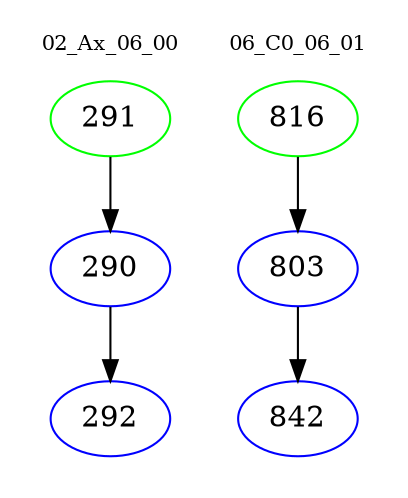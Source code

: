 digraph{
subgraph cluster_0 {
color = white
label = "02_Ax_06_00";
fontsize=10;
T0_291 [label="291", color="green"]
T0_291 -> T0_290 [color="black"]
T0_290 [label="290", color="blue"]
T0_290 -> T0_292 [color="black"]
T0_292 [label="292", color="blue"]
}
subgraph cluster_1 {
color = white
label = "06_C0_06_01";
fontsize=10;
T1_816 [label="816", color="green"]
T1_816 -> T1_803 [color="black"]
T1_803 [label="803", color="blue"]
T1_803 -> T1_842 [color="black"]
T1_842 [label="842", color="blue"]
}
}
